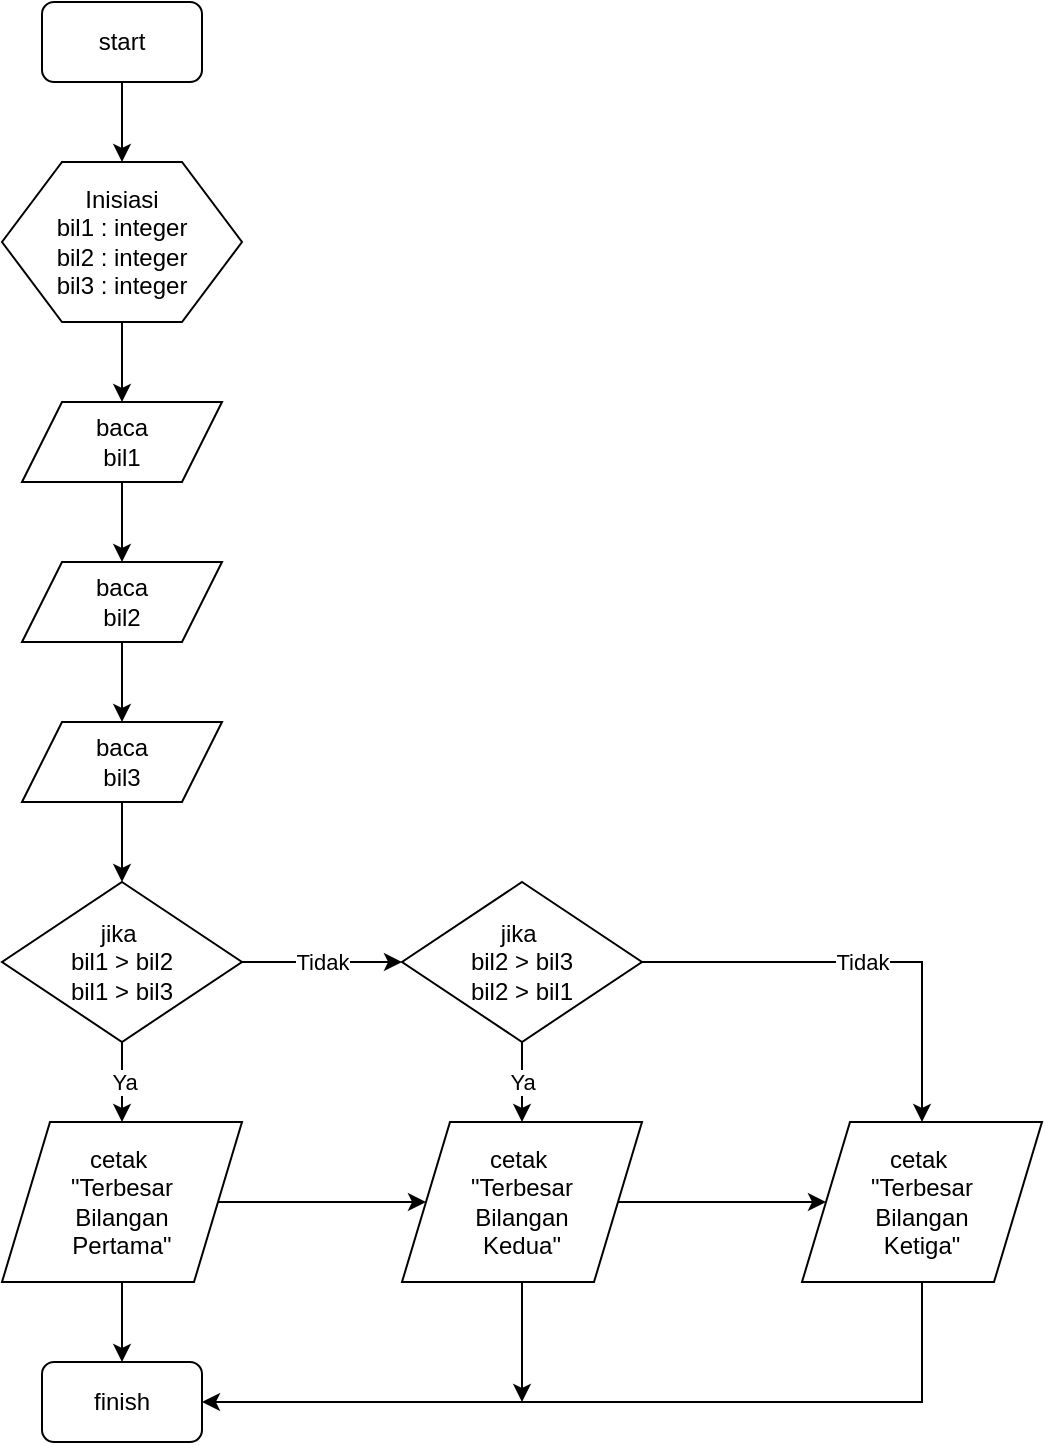 <mxfile version="13.0.7" type="device"><diagram id="dF1IvrUbJ9y_74ZVyJaM" name="Page-1"><mxGraphModel dx="868" dy="534" grid="1" gridSize="10" guides="1" tooltips="1" connect="1" arrows="1" fold="1" page="1" pageScale="1" pageWidth="850" pageHeight="1100" math="0" shadow="0"><root><mxCell id="0"/><mxCell id="1" parent="0"/><mxCell id="6EKkbbkOILgCvt08fP5l-3" value="" style="edgeStyle=orthogonalEdgeStyle;rounded=0;orthogonalLoop=1;jettySize=auto;html=1;" edge="1" parent="1" source="6EKkbbkOILgCvt08fP5l-1"><mxGeometry relative="1" as="geometry"><mxPoint x="260" y="160" as="targetPoint"/></mxGeometry></mxCell><mxCell id="6EKkbbkOILgCvt08fP5l-1" value="start" style="rounded=1;whiteSpace=wrap;html=1;" vertex="1" parent="1"><mxGeometry x="220" y="80" width="80" height="40" as="geometry"/></mxCell><mxCell id="6EKkbbkOILgCvt08fP5l-6" value="" style="edgeStyle=orthogonalEdgeStyle;rounded=0;orthogonalLoop=1;jettySize=auto;html=1;" edge="1" parent="1" source="6EKkbbkOILgCvt08fP5l-4" target="6EKkbbkOILgCvt08fP5l-7"><mxGeometry relative="1" as="geometry"><mxPoint x="260" y="280" as="targetPoint"/><Array as="points"><mxPoint x="260" y="280"/><mxPoint x="260" y="280"/></Array></mxGeometry></mxCell><mxCell id="6EKkbbkOILgCvt08fP5l-4" value="Inisiasi&lt;br&gt;bil1 : integer&lt;br&gt;bil2 : integer&lt;br&gt;bil3 : integer" style="shape=hexagon;perimeter=hexagonPerimeter2;whiteSpace=wrap;html=1;" vertex="1" parent="1"><mxGeometry x="200" y="160" width="120" height="80" as="geometry"/></mxCell><mxCell id="6EKkbbkOILgCvt08fP5l-11" value="" style="edgeStyle=orthogonalEdgeStyle;rounded=0;orthogonalLoop=1;jettySize=auto;html=1;" edge="1" parent="1" source="6EKkbbkOILgCvt08fP5l-7" target="6EKkbbkOILgCvt08fP5l-10"><mxGeometry relative="1" as="geometry"/></mxCell><mxCell id="6EKkbbkOILgCvt08fP5l-7" value="baca&lt;br&gt;bil1" style="shape=parallelogram;perimeter=parallelogramPerimeter;whiteSpace=wrap;html=1;" vertex="1" parent="1"><mxGeometry x="210" y="280" width="100" height="40" as="geometry"/></mxCell><mxCell id="6EKkbbkOILgCvt08fP5l-13" value="" style="edgeStyle=orthogonalEdgeStyle;rounded=0;orthogonalLoop=1;jettySize=auto;html=1;" edge="1" parent="1" source="6EKkbbkOILgCvt08fP5l-10" target="6EKkbbkOILgCvt08fP5l-12"><mxGeometry relative="1" as="geometry"/></mxCell><mxCell id="6EKkbbkOILgCvt08fP5l-10" value="baca&lt;br&gt;bil2" style="shape=parallelogram;perimeter=parallelogramPerimeter;whiteSpace=wrap;html=1;" vertex="1" parent="1"><mxGeometry x="210" y="360" width="100" height="40" as="geometry"/></mxCell><mxCell id="6EKkbbkOILgCvt08fP5l-15" value="" style="edgeStyle=orthogonalEdgeStyle;rounded=0;orthogonalLoop=1;jettySize=auto;html=1;" edge="1" parent="1" source="6EKkbbkOILgCvt08fP5l-12" target="6EKkbbkOILgCvt08fP5l-16"><mxGeometry relative="1" as="geometry"><mxPoint x="260" y="520" as="targetPoint"/></mxGeometry></mxCell><mxCell id="6EKkbbkOILgCvt08fP5l-12" value="baca&lt;br&gt;bil3" style="shape=parallelogram;perimeter=parallelogramPerimeter;whiteSpace=wrap;html=1;" vertex="1" parent="1"><mxGeometry x="210" y="440" width="100" height="40" as="geometry"/></mxCell><mxCell id="6EKkbbkOILgCvt08fP5l-18" value="Tidak" style="edgeStyle=orthogonalEdgeStyle;rounded=0;orthogonalLoop=1;jettySize=auto;html=1;" edge="1" parent="1" source="6EKkbbkOILgCvt08fP5l-16" target="6EKkbbkOILgCvt08fP5l-17"><mxGeometry relative="1" as="geometry"/></mxCell><mxCell id="6EKkbbkOILgCvt08fP5l-22" value="Ya" style="edgeStyle=orthogonalEdgeStyle;rounded=0;orthogonalLoop=1;jettySize=auto;html=1;" edge="1" parent="1" source="6EKkbbkOILgCvt08fP5l-16"><mxGeometry relative="1" as="geometry"><mxPoint x="260" y="640" as="targetPoint"/></mxGeometry></mxCell><mxCell id="6EKkbbkOILgCvt08fP5l-16" value="jika&amp;nbsp;&lt;br&gt;bil1 &amp;gt; bil2&lt;br&gt;bil1 &amp;gt; bil3" style="rhombus;whiteSpace=wrap;html=1;" vertex="1" parent="1"><mxGeometry x="200" y="520" width="120" height="80" as="geometry"/></mxCell><mxCell id="6EKkbbkOILgCvt08fP5l-20" value="Tidak" style="edgeStyle=orthogonalEdgeStyle;rounded=0;orthogonalLoop=1;jettySize=auto;html=1;entryX=0.5;entryY=0;entryDx=0;entryDy=0;" edge="1" parent="1" source="6EKkbbkOILgCvt08fP5l-17" target="6EKkbbkOILgCvt08fP5l-28"><mxGeometry relative="1" as="geometry"><mxPoint x="660" y="560" as="targetPoint"/><Array as="points"><mxPoint x="660" y="560"/></Array></mxGeometry></mxCell><mxCell id="6EKkbbkOILgCvt08fP5l-30" value="Ya" style="edgeStyle=orthogonalEdgeStyle;rounded=0;orthogonalLoop=1;jettySize=auto;html=1;" edge="1" parent="1" source="6EKkbbkOILgCvt08fP5l-17" target="6EKkbbkOILgCvt08fP5l-26"><mxGeometry relative="1" as="geometry"/></mxCell><mxCell id="6EKkbbkOILgCvt08fP5l-17" value="jika&amp;nbsp;&lt;br&gt;bil2 &amp;gt; bil3&lt;br&gt;bil2 &amp;gt; bil1" style="rhombus;whiteSpace=wrap;html=1;" vertex="1" parent="1"><mxGeometry x="400" y="520" width="120" height="80" as="geometry"/></mxCell><mxCell id="6EKkbbkOILgCvt08fP5l-27" value="" style="edgeStyle=orthogonalEdgeStyle;rounded=0;orthogonalLoop=1;jettySize=auto;html=1;" edge="1" parent="1" source="6EKkbbkOILgCvt08fP5l-23" target="6EKkbbkOILgCvt08fP5l-26"><mxGeometry relative="1" as="geometry"/></mxCell><mxCell id="6EKkbbkOILgCvt08fP5l-32" value="" style="edgeStyle=orthogonalEdgeStyle;rounded=0;orthogonalLoop=1;jettySize=auto;html=1;" edge="1" parent="1" source="6EKkbbkOILgCvt08fP5l-23"><mxGeometry relative="1" as="geometry"><mxPoint x="260" y="760" as="targetPoint"/></mxGeometry></mxCell><mxCell id="6EKkbbkOILgCvt08fP5l-23" value="cetak&amp;nbsp;&lt;br&gt;&quot;Terbesar&lt;br&gt;Bilangan&lt;br&gt;Pertama&quot;" style="shape=parallelogram;perimeter=parallelogramPerimeter;whiteSpace=wrap;html=1;" vertex="1" parent="1"><mxGeometry x="200" y="640" width="120" height="80" as="geometry"/></mxCell><mxCell id="6EKkbbkOILgCvt08fP5l-29" value="" style="edgeStyle=orthogonalEdgeStyle;rounded=0;orthogonalLoop=1;jettySize=auto;html=1;" edge="1" parent="1" source="6EKkbbkOILgCvt08fP5l-26" target="6EKkbbkOILgCvt08fP5l-28"><mxGeometry relative="1" as="geometry"/></mxCell><mxCell id="6EKkbbkOILgCvt08fP5l-35" value="" style="edgeStyle=orthogonalEdgeStyle;rounded=0;orthogonalLoop=1;jettySize=auto;html=1;" edge="1" parent="1" source="6EKkbbkOILgCvt08fP5l-26"><mxGeometry relative="1" as="geometry"><mxPoint x="460" y="780" as="targetPoint"/></mxGeometry></mxCell><mxCell id="6EKkbbkOILgCvt08fP5l-26" value="cetak&amp;nbsp;&lt;br&gt;&quot;Terbesar&lt;br&gt;Bilangan&lt;br&gt;Kedua&quot;" style="shape=parallelogram;perimeter=parallelogramPerimeter;whiteSpace=wrap;html=1;" vertex="1" parent="1"><mxGeometry x="400" y="640" width="120" height="80" as="geometry"/></mxCell><mxCell id="6EKkbbkOILgCvt08fP5l-37" value="" style="edgeStyle=orthogonalEdgeStyle;rounded=0;orthogonalLoop=1;jettySize=auto;html=1;entryX=1;entryY=0.5;entryDx=0;entryDy=0;" edge="1" parent="1" source="6EKkbbkOILgCvt08fP5l-28" target="6EKkbbkOILgCvt08fP5l-33"><mxGeometry relative="1" as="geometry"><mxPoint x="660" y="780" as="targetPoint"/><Array as="points"><mxPoint x="660" y="780"/></Array></mxGeometry></mxCell><mxCell id="6EKkbbkOILgCvt08fP5l-28" value="cetak&amp;nbsp;&lt;br&gt;&quot;Terbesar&lt;br&gt;Bilangan&lt;br&gt;Ketiga&quot;" style="shape=parallelogram;perimeter=parallelogramPerimeter;whiteSpace=wrap;html=1;" vertex="1" parent="1"><mxGeometry x="600" y="640" width="120" height="80" as="geometry"/></mxCell><mxCell id="6EKkbbkOILgCvt08fP5l-33" value="finish" style="rounded=1;whiteSpace=wrap;html=1;" vertex="1" parent="1"><mxGeometry x="220" y="760" width="80" height="40" as="geometry"/></mxCell></root></mxGraphModel></diagram></mxfile>